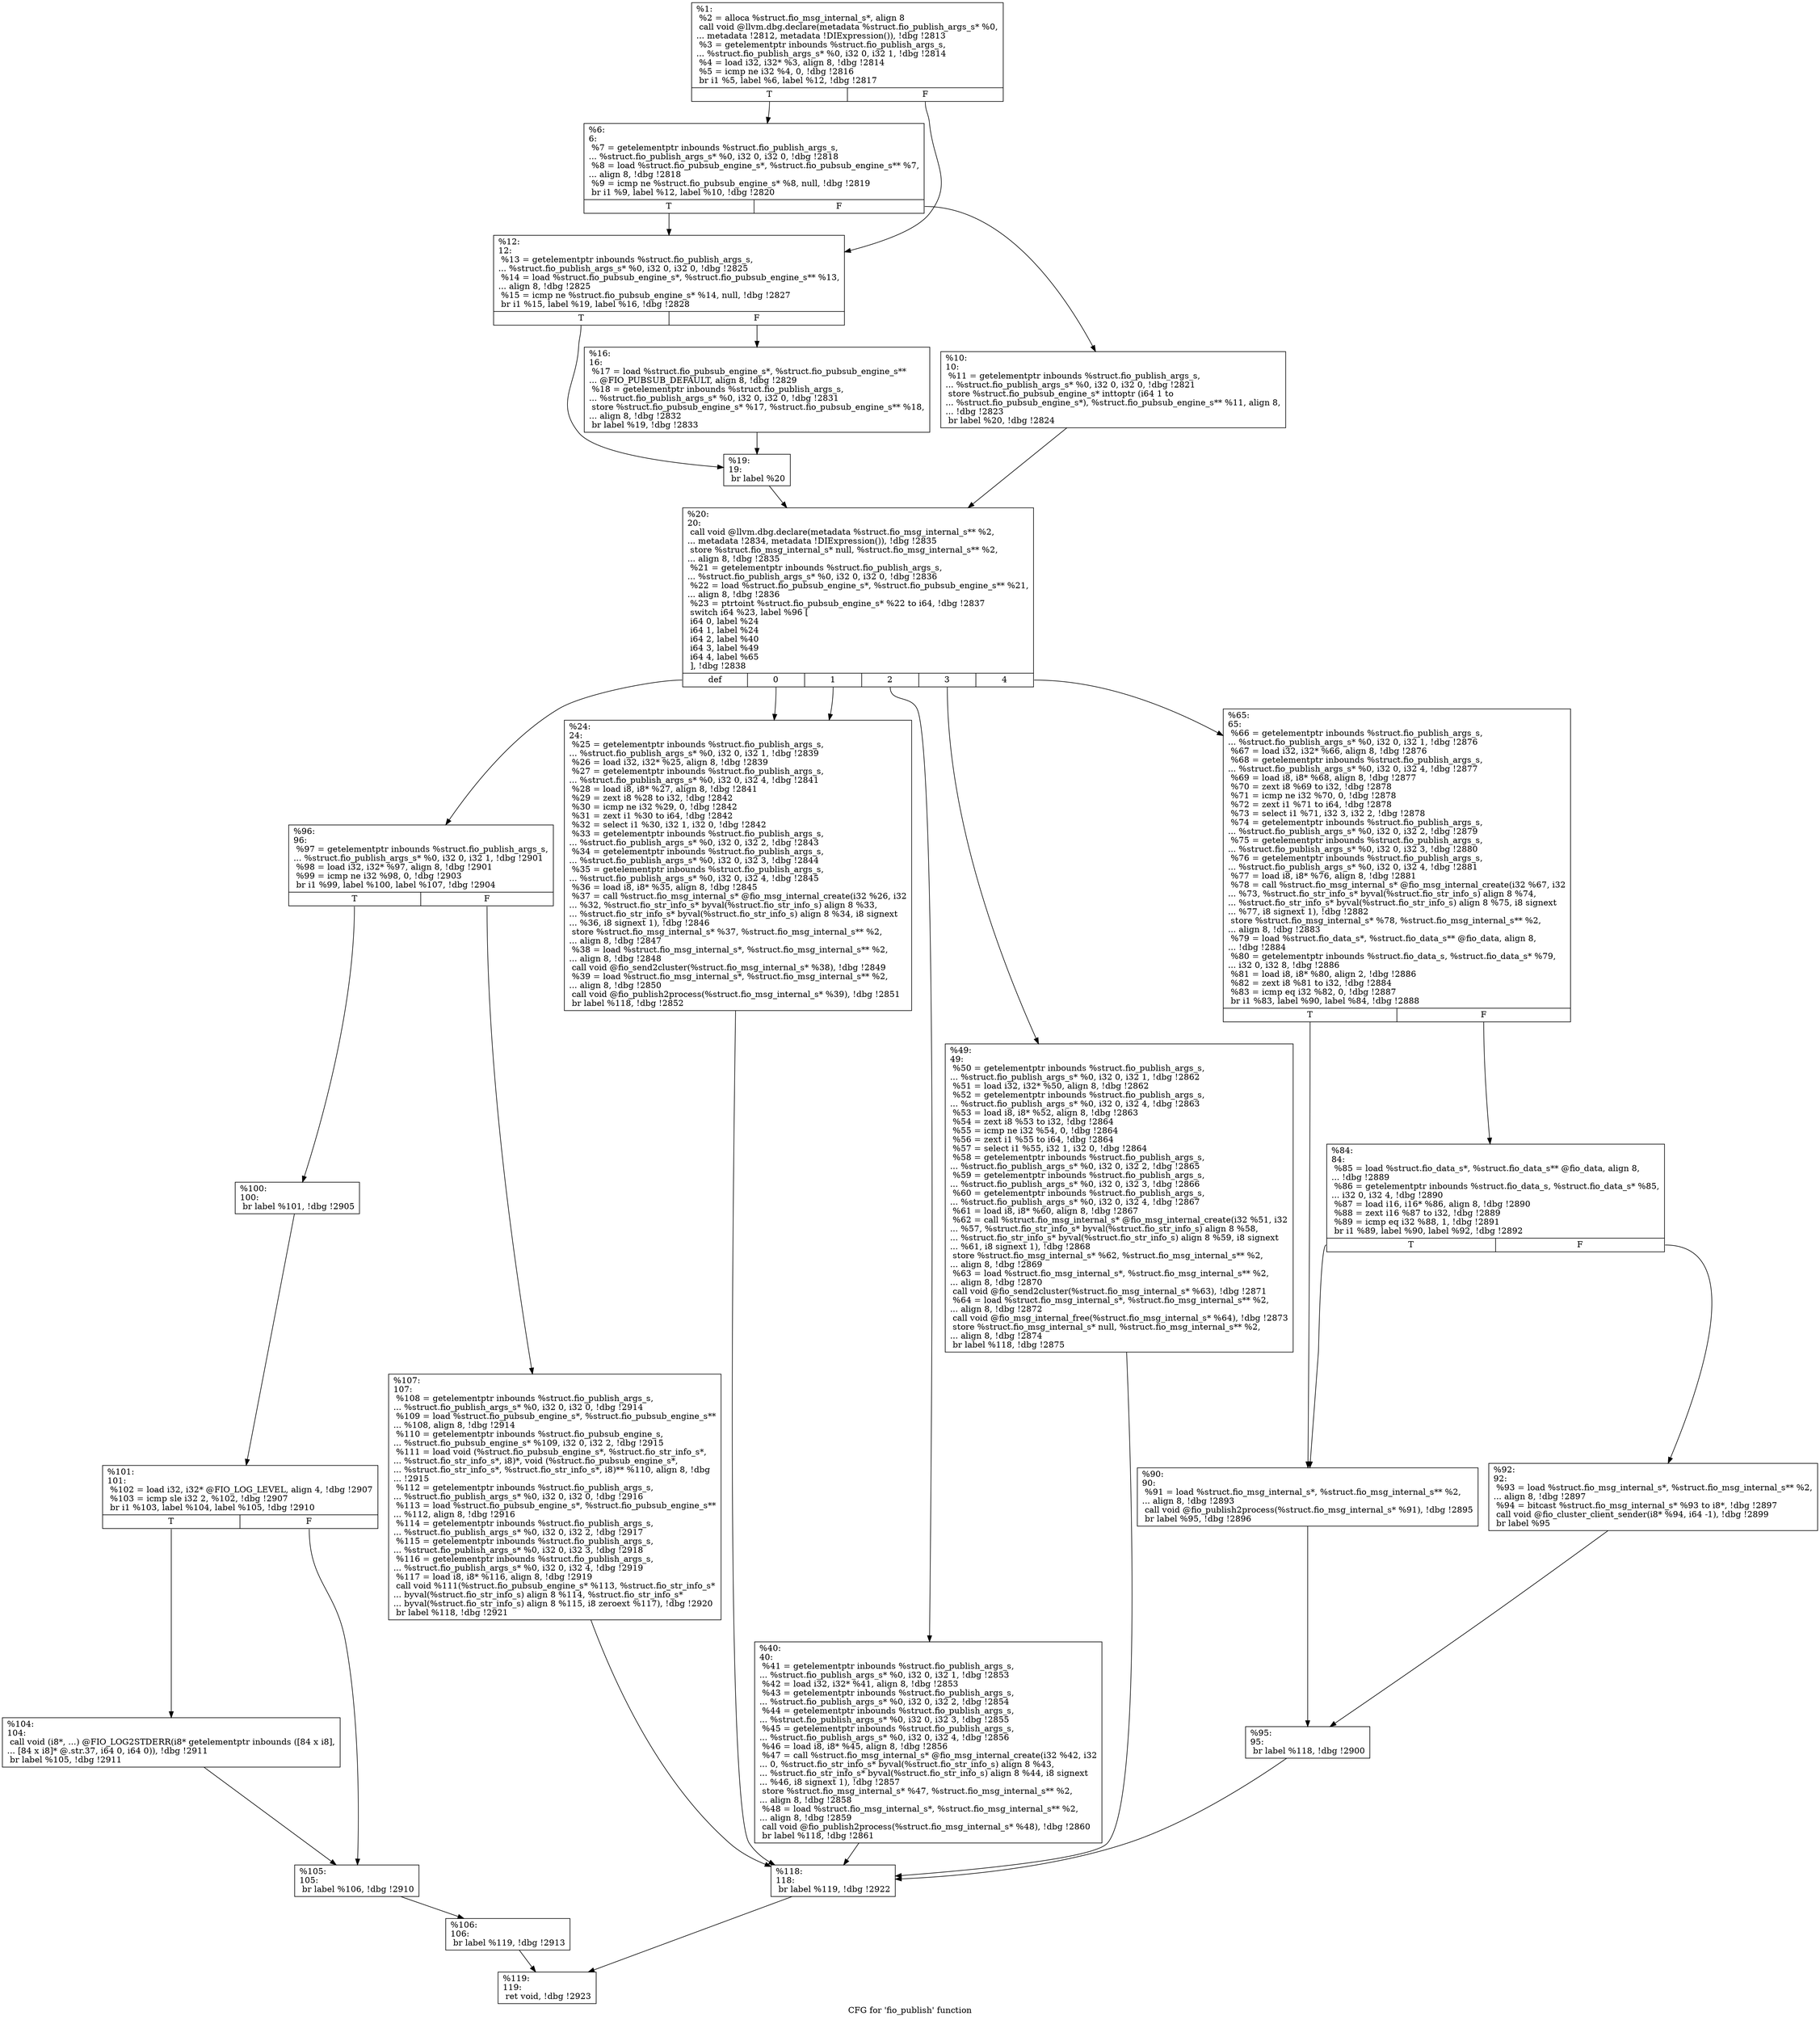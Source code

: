 digraph "CFG for 'fio_publish' function" {
	label="CFG for 'fio_publish' function";

	Node0x556851808c80 [shape=record,label="{%1:\l  %2 = alloca %struct.fio_msg_internal_s*, align 8\l  call void @llvm.dbg.declare(metadata %struct.fio_publish_args_s* %0,\l... metadata !2812, metadata !DIExpression()), !dbg !2813\l  %3 = getelementptr inbounds %struct.fio_publish_args_s,\l... %struct.fio_publish_args_s* %0, i32 0, i32 1, !dbg !2814\l  %4 = load i32, i32* %3, align 8, !dbg !2814\l  %5 = icmp ne i32 %4, 0, !dbg !2816\l  br i1 %5, label %6, label %12, !dbg !2817\l|{<s0>T|<s1>F}}"];
	Node0x556851808c80:s0 -> Node0x5568518097d0;
	Node0x556851808c80:s1 -> Node0x556851809870;
	Node0x5568518097d0 [shape=record,label="{%6:\l6:                                                \l  %7 = getelementptr inbounds %struct.fio_publish_args_s,\l... %struct.fio_publish_args_s* %0, i32 0, i32 0, !dbg !2818\l  %8 = load %struct.fio_pubsub_engine_s*, %struct.fio_pubsub_engine_s** %7,\l... align 8, !dbg !2818\l  %9 = icmp ne %struct.fio_pubsub_engine_s* %8, null, !dbg !2819\l  br i1 %9, label %12, label %10, !dbg !2820\l|{<s0>T|<s1>F}}"];
	Node0x5568518097d0:s0 -> Node0x556851809870;
	Node0x5568518097d0:s1 -> Node0x556851809820;
	Node0x556851809820 [shape=record,label="{%10:\l10:                                               \l  %11 = getelementptr inbounds %struct.fio_publish_args_s,\l... %struct.fio_publish_args_s* %0, i32 0, i32 0, !dbg !2821\l  store %struct.fio_pubsub_engine_s* inttoptr (i64 1 to\l... %struct.fio_pubsub_engine_s*), %struct.fio_pubsub_engine_s** %11, align 8,\l... !dbg !2823\l  br label %20, !dbg !2824\l}"];
	Node0x556851809820 -> Node0x556851809960;
	Node0x556851809870 [shape=record,label="{%12:\l12:                                               \l  %13 = getelementptr inbounds %struct.fio_publish_args_s,\l... %struct.fio_publish_args_s* %0, i32 0, i32 0, !dbg !2825\l  %14 = load %struct.fio_pubsub_engine_s*, %struct.fio_pubsub_engine_s** %13,\l... align 8, !dbg !2825\l  %15 = icmp ne %struct.fio_pubsub_engine_s* %14, null, !dbg !2827\l  br i1 %15, label %19, label %16, !dbg !2828\l|{<s0>T|<s1>F}}"];
	Node0x556851809870:s0 -> Node0x556851809910;
	Node0x556851809870:s1 -> Node0x5568518098c0;
	Node0x5568518098c0 [shape=record,label="{%16:\l16:                                               \l  %17 = load %struct.fio_pubsub_engine_s*, %struct.fio_pubsub_engine_s**\l... @FIO_PUBSUB_DEFAULT, align 8, !dbg !2829\l  %18 = getelementptr inbounds %struct.fio_publish_args_s,\l... %struct.fio_publish_args_s* %0, i32 0, i32 0, !dbg !2831\l  store %struct.fio_pubsub_engine_s* %17, %struct.fio_pubsub_engine_s** %18,\l... align 8, !dbg !2832\l  br label %19, !dbg !2833\l}"];
	Node0x5568518098c0 -> Node0x556851809910;
	Node0x556851809910 [shape=record,label="{%19:\l19:                                               \l  br label %20\l}"];
	Node0x556851809910 -> Node0x556851809960;
	Node0x556851809960 [shape=record,label="{%20:\l20:                                               \l  call void @llvm.dbg.declare(metadata %struct.fio_msg_internal_s** %2,\l... metadata !2834, metadata !DIExpression()), !dbg !2835\l  store %struct.fio_msg_internal_s* null, %struct.fio_msg_internal_s** %2,\l... align 8, !dbg !2835\l  %21 = getelementptr inbounds %struct.fio_publish_args_s,\l... %struct.fio_publish_args_s* %0, i32 0, i32 0, !dbg !2836\l  %22 = load %struct.fio_pubsub_engine_s*, %struct.fio_pubsub_engine_s** %21,\l... align 8, !dbg !2836\l  %23 = ptrtoint %struct.fio_pubsub_engine_s* %22 to i64, !dbg !2837\l  switch i64 %23, label %96 [\l    i64 0, label %24\l    i64 1, label %24\l    i64 2, label %40\l    i64 3, label %49\l    i64 4, label %65\l  ], !dbg !2838\l|{<s0>def|<s1>0|<s2>1|<s3>2|<s4>3|<s5>4}}"];
	Node0x556851809960:s0 -> Node0x556851809c30;
	Node0x556851809960:s1 -> Node0x5568518099b0;
	Node0x556851809960:s2 -> Node0x5568518099b0;
	Node0x556851809960:s3 -> Node0x556851809a00;
	Node0x556851809960:s4 -> Node0x556851809a50;
	Node0x556851809960:s5 -> Node0x556851809aa0;
	Node0x5568518099b0 [shape=record,label="{%24:\l24:                                               \l  %25 = getelementptr inbounds %struct.fio_publish_args_s,\l... %struct.fio_publish_args_s* %0, i32 0, i32 1, !dbg !2839\l  %26 = load i32, i32* %25, align 8, !dbg !2839\l  %27 = getelementptr inbounds %struct.fio_publish_args_s,\l... %struct.fio_publish_args_s* %0, i32 0, i32 4, !dbg !2841\l  %28 = load i8, i8* %27, align 8, !dbg !2841\l  %29 = zext i8 %28 to i32, !dbg !2842\l  %30 = icmp ne i32 %29, 0, !dbg !2842\l  %31 = zext i1 %30 to i64, !dbg !2842\l  %32 = select i1 %30, i32 1, i32 0, !dbg !2842\l  %33 = getelementptr inbounds %struct.fio_publish_args_s,\l... %struct.fio_publish_args_s* %0, i32 0, i32 2, !dbg !2843\l  %34 = getelementptr inbounds %struct.fio_publish_args_s,\l... %struct.fio_publish_args_s* %0, i32 0, i32 3, !dbg !2844\l  %35 = getelementptr inbounds %struct.fio_publish_args_s,\l... %struct.fio_publish_args_s* %0, i32 0, i32 4, !dbg !2845\l  %36 = load i8, i8* %35, align 8, !dbg !2845\l  %37 = call %struct.fio_msg_internal_s* @fio_msg_internal_create(i32 %26, i32\l... %32, %struct.fio_str_info_s* byval(%struct.fio_str_info_s) align 8 %33,\l... %struct.fio_str_info_s* byval(%struct.fio_str_info_s) align 8 %34, i8 signext\l... %36, i8 signext 1), !dbg !2846\l  store %struct.fio_msg_internal_s* %37, %struct.fio_msg_internal_s** %2,\l... align 8, !dbg !2847\l  %38 = load %struct.fio_msg_internal_s*, %struct.fio_msg_internal_s** %2,\l... align 8, !dbg !2848\l  call void @fio_send2cluster(%struct.fio_msg_internal_s* %38), !dbg !2849\l  %39 = load %struct.fio_msg_internal_s*, %struct.fio_msg_internal_s** %2,\l... align 8, !dbg !2850\l  call void @fio_publish2process(%struct.fio_msg_internal_s* %39), !dbg !2851\l  br label %118, !dbg !2852\l}"];
	Node0x5568518099b0 -> Node0x556851809e60;
	Node0x556851809a00 [shape=record,label="{%40:\l40:                                               \l  %41 = getelementptr inbounds %struct.fio_publish_args_s,\l... %struct.fio_publish_args_s* %0, i32 0, i32 1, !dbg !2853\l  %42 = load i32, i32* %41, align 8, !dbg !2853\l  %43 = getelementptr inbounds %struct.fio_publish_args_s,\l... %struct.fio_publish_args_s* %0, i32 0, i32 2, !dbg !2854\l  %44 = getelementptr inbounds %struct.fio_publish_args_s,\l... %struct.fio_publish_args_s* %0, i32 0, i32 3, !dbg !2855\l  %45 = getelementptr inbounds %struct.fio_publish_args_s,\l... %struct.fio_publish_args_s* %0, i32 0, i32 4, !dbg !2856\l  %46 = load i8, i8* %45, align 8, !dbg !2856\l  %47 = call %struct.fio_msg_internal_s* @fio_msg_internal_create(i32 %42, i32\l... 0, %struct.fio_str_info_s* byval(%struct.fio_str_info_s) align 8 %43,\l... %struct.fio_str_info_s* byval(%struct.fio_str_info_s) align 8 %44, i8 signext\l... %46, i8 signext 1), !dbg !2857\l  store %struct.fio_msg_internal_s* %47, %struct.fio_msg_internal_s** %2,\l... align 8, !dbg !2858\l  %48 = load %struct.fio_msg_internal_s*, %struct.fio_msg_internal_s** %2,\l... align 8, !dbg !2859\l  call void @fio_publish2process(%struct.fio_msg_internal_s* %48), !dbg !2860\l  br label %118, !dbg !2861\l}"];
	Node0x556851809a00 -> Node0x556851809e60;
	Node0x556851809a50 [shape=record,label="{%49:\l49:                                               \l  %50 = getelementptr inbounds %struct.fio_publish_args_s,\l... %struct.fio_publish_args_s* %0, i32 0, i32 1, !dbg !2862\l  %51 = load i32, i32* %50, align 8, !dbg !2862\l  %52 = getelementptr inbounds %struct.fio_publish_args_s,\l... %struct.fio_publish_args_s* %0, i32 0, i32 4, !dbg !2863\l  %53 = load i8, i8* %52, align 8, !dbg !2863\l  %54 = zext i8 %53 to i32, !dbg !2864\l  %55 = icmp ne i32 %54, 0, !dbg !2864\l  %56 = zext i1 %55 to i64, !dbg !2864\l  %57 = select i1 %55, i32 1, i32 0, !dbg !2864\l  %58 = getelementptr inbounds %struct.fio_publish_args_s,\l... %struct.fio_publish_args_s* %0, i32 0, i32 2, !dbg !2865\l  %59 = getelementptr inbounds %struct.fio_publish_args_s,\l... %struct.fio_publish_args_s* %0, i32 0, i32 3, !dbg !2866\l  %60 = getelementptr inbounds %struct.fio_publish_args_s,\l... %struct.fio_publish_args_s* %0, i32 0, i32 4, !dbg !2867\l  %61 = load i8, i8* %60, align 8, !dbg !2867\l  %62 = call %struct.fio_msg_internal_s* @fio_msg_internal_create(i32 %51, i32\l... %57, %struct.fio_str_info_s* byval(%struct.fio_str_info_s) align 8 %58,\l... %struct.fio_str_info_s* byval(%struct.fio_str_info_s) align 8 %59, i8 signext\l... %61, i8 signext 1), !dbg !2868\l  store %struct.fio_msg_internal_s* %62, %struct.fio_msg_internal_s** %2,\l... align 8, !dbg !2869\l  %63 = load %struct.fio_msg_internal_s*, %struct.fio_msg_internal_s** %2,\l... align 8, !dbg !2870\l  call void @fio_send2cluster(%struct.fio_msg_internal_s* %63), !dbg !2871\l  %64 = load %struct.fio_msg_internal_s*, %struct.fio_msg_internal_s** %2,\l... align 8, !dbg !2872\l  call void @fio_msg_internal_free(%struct.fio_msg_internal_s* %64), !dbg !2873\l  store %struct.fio_msg_internal_s* null, %struct.fio_msg_internal_s** %2,\l... align 8, !dbg !2874\l  br label %118, !dbg !2875\l}"];
	Node0x556851809a50 -> Node0x556851809e60;
	Node0x556851809aa0 [shape=record,label="{%65:\l65:                                               \l  %66 = getelementptr inbounds %struct.fio_publish_args_s,\l... %struct.fio_publish_args_s* %0, i32 0, i32 1, !dbg !2876\l  %67 = load i32, i32* %66, align 8, !dbg !2876\l  %68 = getelementptr inbounds %struct.fio_publish_args_s,\l... %struct.fio_publish_args_s* %0, i32 0, i32 4, !dbg !2877\l  %69 = load i8, i8* %68, align 8, !dbg !2877\l  %70 = zext i8 %69 to i32, !dbg !2878\l  %71 = icmp ne i32 %70, 0, !dbg !2878\l  %72 = zext i1 %71 to i64, !dbg !2878\l  %73 = select i1 %71, i32 3, i32 2, !dbg !2878\l  %74 = getelementptr inbounds %struct.fio_publish_args_s,\l... %struct.fio_publish_args_s* %0, i32 0, i32 2, !dbg !2879\l  %75 = getelementptr inbounds %struct.fio_publish_args_s,\l... %struct.fio_publish_args_s* %0, i32 0, i32 3, !dbg !2880\l  %76 = getelementptr inbounds %struct.fio_publish_args_s,\l... %struct.fio_publish_args_s* %0, i32 0, i32 4, !dbg !2881\l  %77 = load i8, i8* %76, align 8, !dbg !2881\l  %78 = call %struct.fio_msg_internal_s* @fio_msg_internal_create(i32 %67, i32\l... %73, %struct.fio_str_info_s* byval(%struct.fio_str_info_s) align 8 %74,\l... %struct.fio_str_info_s* byval(%struct.fio_str_info_s) align 8 %75, i8 signext\l... %77, i8 signext 1), !dbg !2882\l  store %struct.fio_msg_internal_s* %78, %struct.fio_msg_internal_s** %2,\l... align 8, !dbg !2883\l  %79 = load %struct.fio_data_s*, %struct.fio_data_s** @fio_data, align 8,\l... !dbg !2884\l  %80 = getelementptr inbounds %struct.fio_data_s, %struct.fio_data_s* %79,\l... i32 0, i32 8, !dbg !2886\l  %81 = load i8, i8* %80, align 2, !dbg !2886\l  %82 = zext i8 %81 to i32, !dbg !2884\l  %83 = icmp eq i32 %82, 0, !dbg !2887\l  br i1 %83, label %90, label %84, !dbg !2888\l|{<s0>T|<s1>F}}"];
	Node0x556851809aa0:s0 -> Node0x556851809b40;
	Node0x556851809aa0:s1 -> Node0x556851809af0;
	Node0x556851809af0 [shape=record,label="{%84:\l84:                                               \l  %85 = load %struct.fio_data_s*, %struct.fio_data_s** @fio_data, align 8,\l... !dbg !2889\l  %86 = getelementptr inbounds %struct.fio_data_s, %struct.fio_data_s* %85,\l... i32 0, i32 4, !dbg !2890\l  %87 = load i16, i16* %86, align 8, !dbg !2890\l  %88 = zext i16 %87 to i32, !dbg !2889\l  %89 = icmp eq i32 %88, 1, !dbg !2891\l  br i1 %89, label %90, label %92, !dbg !2892\l|{<s0>T|<s1>F}}"];
	Node0x556851809af0:s0 -> Node0x556851809b40;
	Node0x556851809af0:s1 -> Node0x556851809b90;
	Node0x556851809b40 [shape=record,label="{%90:\l90:                                               \l  %91 = load %struct.fio_msg_internal_s*, %struct.fio_msg_internal_s** %2,\l... align 8, !dbg !2893\l  call void @fio_publish2process(%struct.fio_msg_internal_s* %91), !dbg !2895\l  br label %95, !dbg !2896\l}"];
	Node0x556851809b40 -> Node0x556851809be0;
	Node0x556851809b90 [shape=record,label="{%92:\l92:                                               \l  %93 = load %struct.fio_msg_internal_s*, %struct.fio_msg_internal_s** %2,\l... align 8, !dbg !2897\l  %94 = bitcast %struct.fio_msg_internal_s* %93 to i8*, !dbg !2897\l  call void @fio_cluster_client_sender(i8* %94, i64 -1), !dbg !2899\l  br label %95\l}"];
	Node0x556851809b90 -> Node0x556851809be0;
	Node0x556851809be0 [shape=record,label="{%95:\l95:                                               \l  br label %118, !dbg !2900\l}"];
	Node0x556851809be0 -> Node0x556851809e60;
	Node0x556851809c30 [shape=record,label="{%96:\l96:                                               \l  %97 = getelementptr inbounds %struct.fio_publish_args_s,\l... %struct.fio_publish_args_s* %0, i32 0, i32 1, !dbg !2901\l  %98 = load i32, i32* %97, align 8, !dbg !2901\l  %99 = icmp ne i32 %98, 0, !dbg !2903\l  br i1 %99, label %100, label %107, !dbg !2904\l|{<s0>T|<s1>F}}"];
	Node0x556851809c30:s0 -> Node0x556851809c80;
	Node0x556851809c30:s1 -> Node0x556851809e10;
	Node0x556851809c80 [shape=record,label="{%100:\l100:                                              \l  br label %101, !dbg !2905\l}"];
	Node0x556851809c80 -> Node0x556851809cd0;
	Node0x556851809cd0 [shape=record,label="{%101:\l101:                                              \l  %102 = load i32, i32* @FIO_LOG_LEVEL, align 4, !dbg !2907\l  %103 = icmp sle i32 2, %102, !dbg !2907\l  br i1 %103, label %104, label %105, !dbg !2910\l|{<s0>T|<s1>F}}"];
	Node0x556851809cd0:s0 -> Node0x556851809d20;
	Node0x556851809cd0:s1 -> Node0x556851809d70;
	Node0x556851809d20 [shape=record,label="{%104:\l104:                                              \l  call void (i8*, ...) @FIO_LOG2STDERR(i8* getelementptr inbounds ([84 x i8],\l... [84 x i8]* @.str.37, i64 0, i64 0)), !dbg !2911\l  br label %105, !dbg !2911\l}"];
	Node0x556851809d20 -> Node0x556851809d70;
	Node0x556851809d70 [shape=record,label="{%105:\l105:                                              \l  br label %106, !dbg !2910\l}"];
	Node0x556851809d70 -> Node0x556851809dc0;
	Node0x556851809dc0 [shape=record,label="{%106:\l106:                                              \l  br label %119, !dbg !2913\l}"];
	Node0x556851809dc0 -> Node0x556851809eb0;
	Node0x556851809e10 [shape=record,label="{%107:\l107:                                              \l  %108 = getelementptr inbounds %struct.fio_publish_args_s,\l... %struct.fio_publish_args_s* %0, i32 0, i32 0, !dbg !2914\l  %109 = load %struct.fio_pubsub_engine_s*, %struct.fio_pubsub_engine_s**\l... %108, align 8, !dbg !2914\l  %110 = getelementptr inbounds %struct.fio_pubsub_engine_s,\l... %struct.fio_pubsub_engine_s* %109, i32 0, i32 2, !dbg !2915\l  %111 = load void (%struct.fio_pubsub_engine_s*, %struct.fio_str_info_s*,\l... %struct.fio_str_info_s*, i8)*, void (%struct.fio_pubsub_engine_s*,\l... %struct.fio_str_info_s*, %struct.fio_str_info_s*, i8)** %110, align 8, !dbg\l... !2915\l  %112 = getelementptr inbounds %struct.fio_publish_args_s,\l... %struct.fio_publish_args_s* %0, i32 0, i32 0, !dbg !2916\l  %113 = load %struct.fio_pubsub_engine_s*, %struct.fio_pubsub_engine_s**\l... %112, align 8, !dbg !2916\l  %114 = getelementptr inbounds %struct.fio_publish_args_s,\l... %struct.fio_publish_args_s* %0, i32 0, i32 2, !dbg !2917\l  %115 = getelementptr inbounds %struct.fio_publish_args_s,\l... %struct.fio_publish_args_s* %0, i32 0, i32 3, !dbg !2918\l  %116 = getelementptr inbounds %struct.fio_publish_args_s,\l... %struct.fio_publish_args_s* %0, i32 0, i32 4, !dbg !2919\l  %117 = load i8, i8* %116, align 8, !dbg !2919\l  call void %111(%struct.fio_pubsub_engine_s* %113, %struct.fio_str_info_s*\l... byval(%struct.fio_str_info_s) align 8 %114, %struct.fio_str_info_s*\l... byval(%struct.fio_str_info_s) align 8 %115, i8 zeroext %117), !dbg !2920\l  br label %118, !dbg !2921\l}"];
	Node0x556851809e10 -> Node0x556851809e60;
	Node0x556851809e60 [shape=record,label="{%118:\l118:                                              \l  br label %119, !dbg !2922\l}"];
	Node0x556851809e60 -> Node0x556851809eb0;
	Node0x556851809eb0 [shape=record,label="{%119:\l119:                                              \l  ret void, !dbg !2923\l}"];
}
